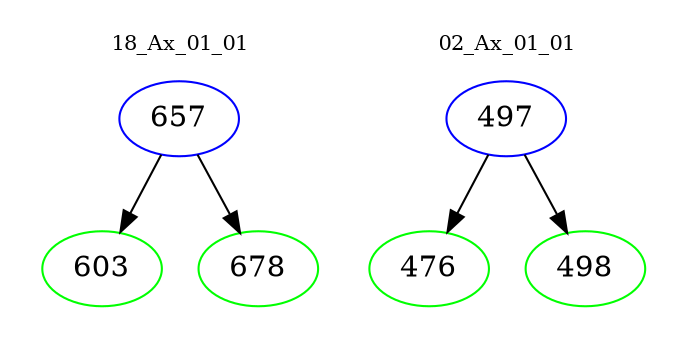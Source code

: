 digraph{
subgraph cluster_0 {
color = white
label = "18_Ax_01_01";
fontsize=10;
T0_657 [label="657", color="blue"]
T0_657 -> T0_603 [color="black"]
T0_603 [label="603", color="green"]
T0_657 -> T0_678 [color="black"]
T0_678 [label="678", color="green"]
}
subgraph cluster_1 {
color = white
label = "02_Ax_01_01";
fontsize=10;
T1_497 [label="497", color="blue"]
T1_497 -> T1_476 [color="black"]
T1_476 [label="476", color="green"]
T1_497 -> T1_498 [color="black"]
T1_498 [label="498", color="green"]
}
}
